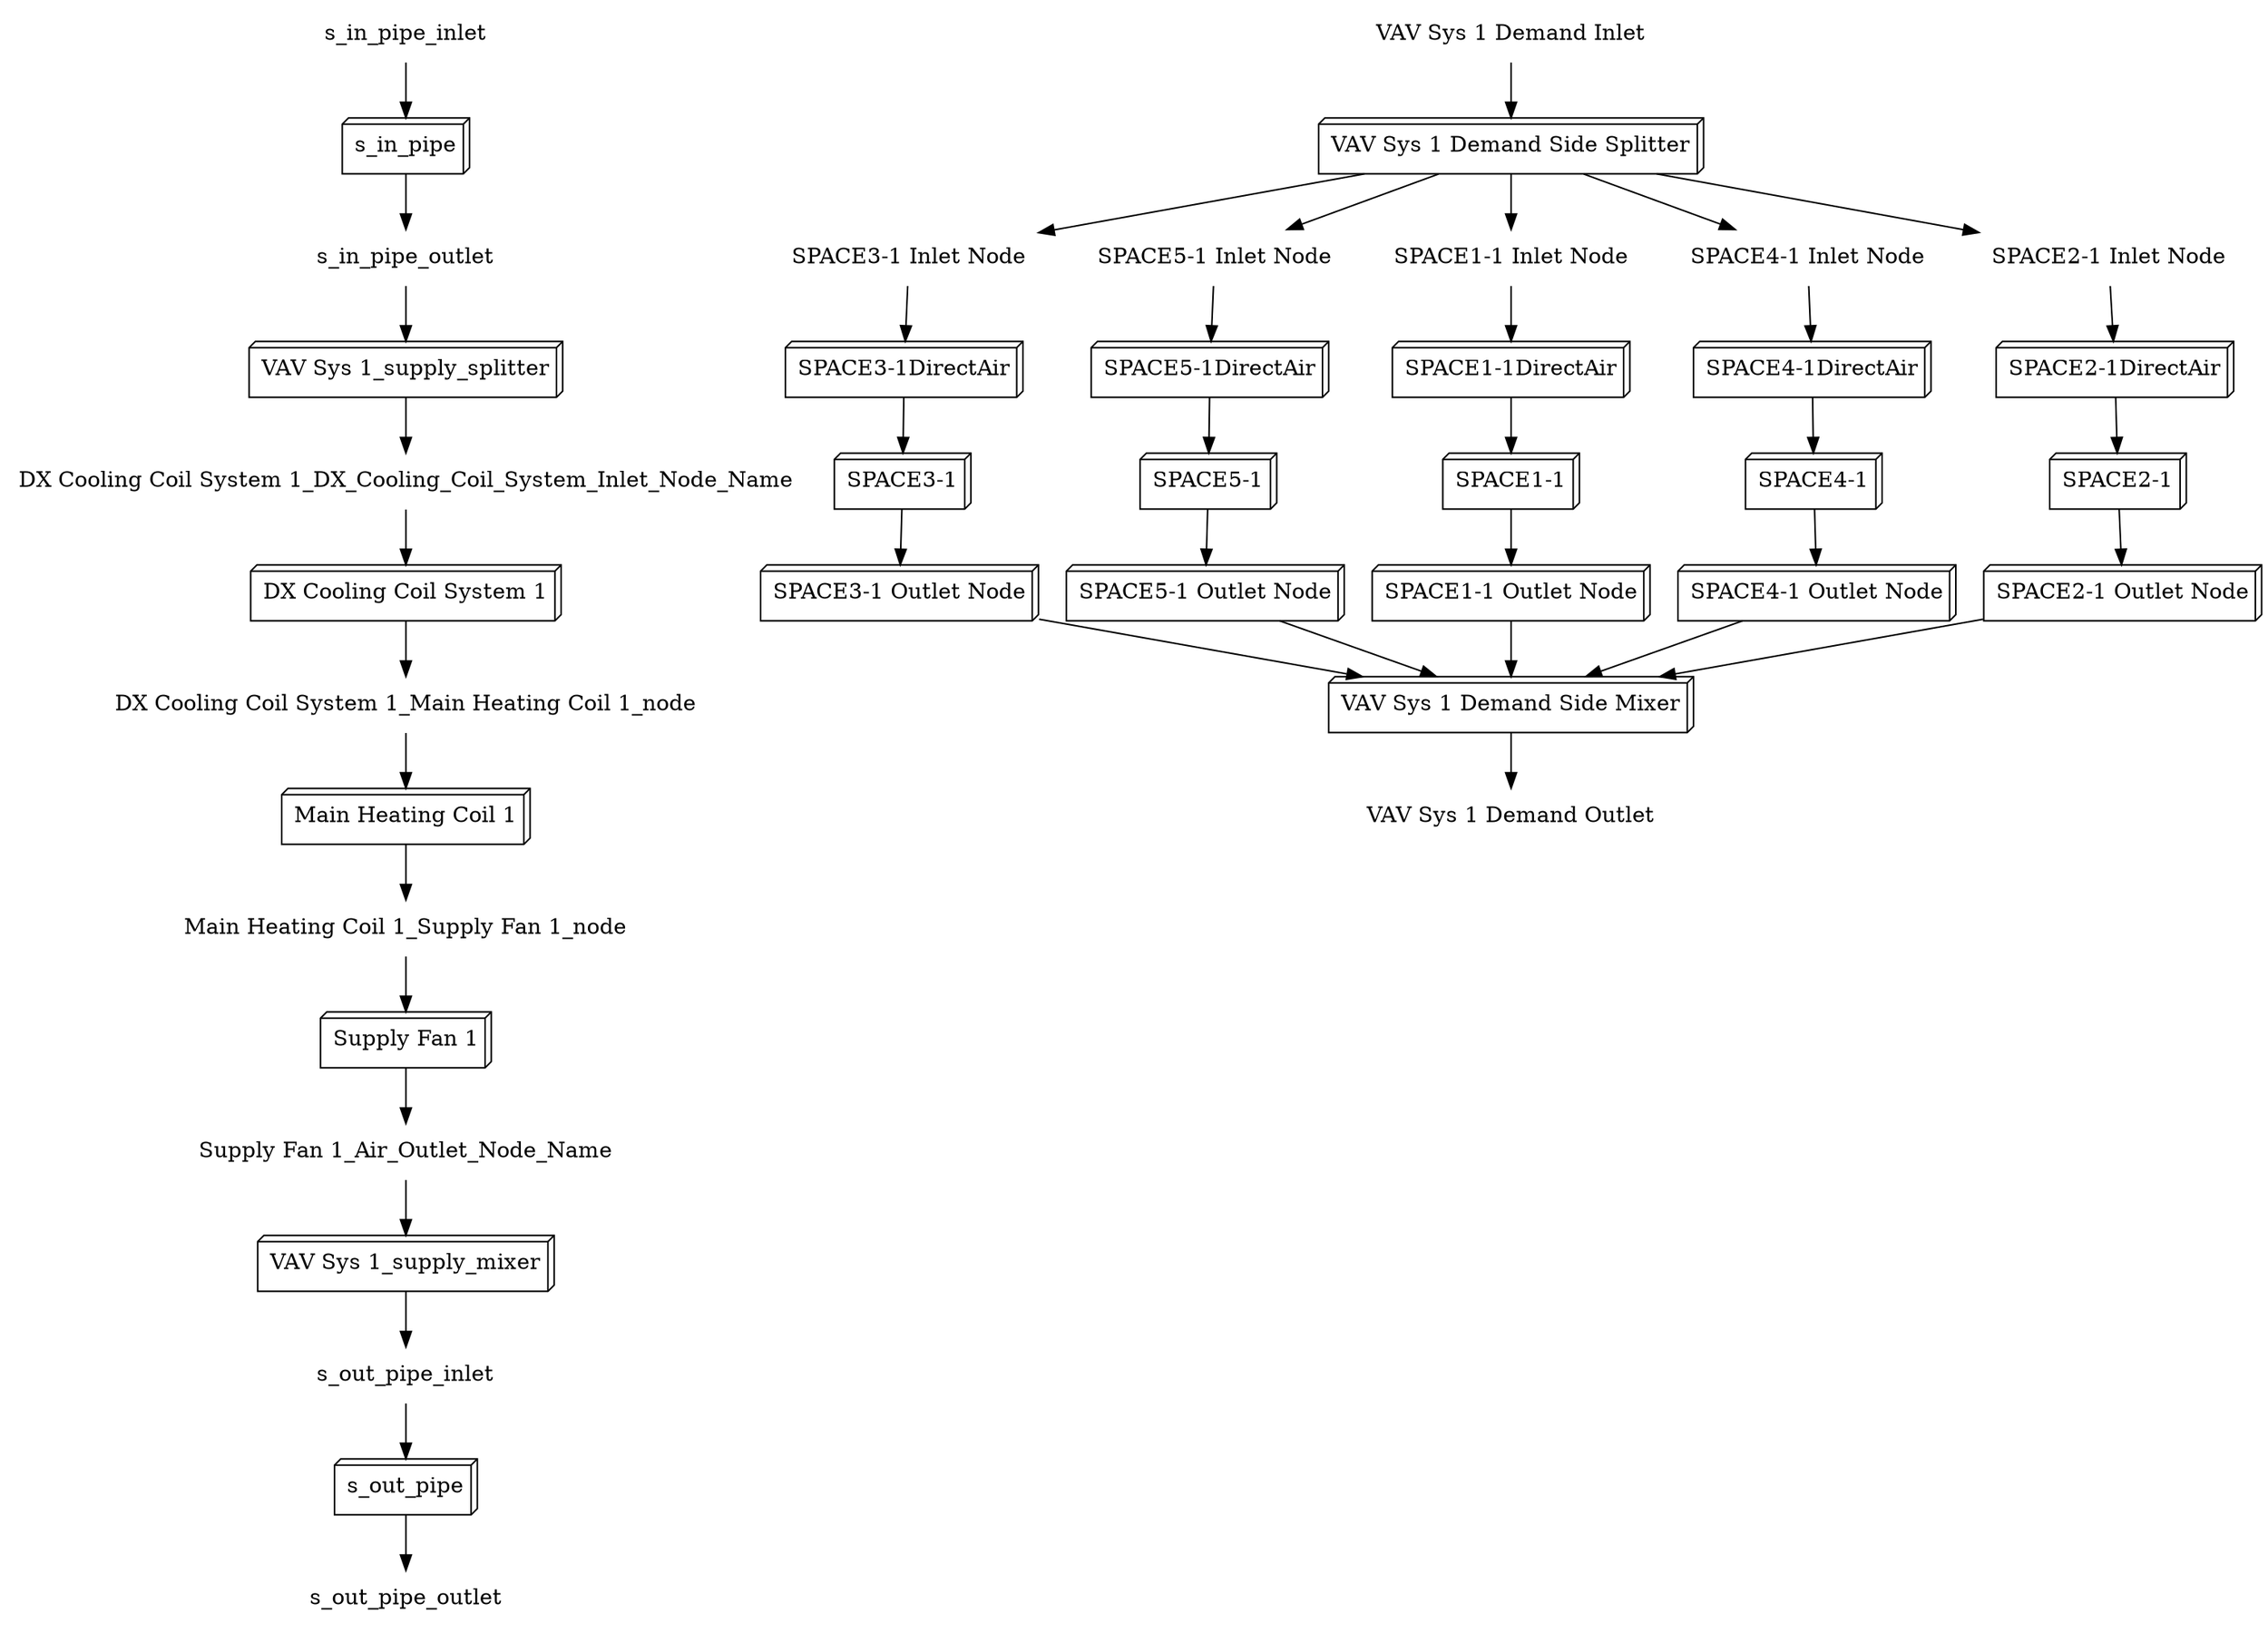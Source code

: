 digraph G {
"DX Cooling Coil System 1_Main Heating Coil 1_node" [shape=plaintext, label="DX Cooling Coil System 1_Main Heating Coil 1_node"];
"SPACE4-1 Outlet Node" [shape=plaintext, label="SPACE4-1 Outlet Node"];
"SPACE3-1 Outlet Node" [shape=plaintext, label="SPACE3-1 Outlet Node"];
"SPACE3-1 Inlet Node" [shape=plaintext, label="SPACE3-1 Inlet Node"];
"Supply Fan 1" [shape=box3d, label="Supply Fan 1"];
"VAV Sys 1 Demand Inlet" [shape=plaintext, label="VAV Sys 1 Demand Inlet"];
"SPACE1-1DirectAir" [shape=box3d, label="SPACE1-1DirectAir"];
"SPACE5-1DirectAir" [shape=box3d, label="SPACE5-1DirectAir"];
"SPACE5-1 Outlet Node" [shape=plaintext, label="SPACE5-1 Outlet Node"];
"VAV Sys 1 Demand Side Splitter" [shape=box3d, label="VAV Sys 1 Demand Side Splitter"];
s_in_pipe_outlet [shape=plaintext, label=s_in_pipe_outlet];
"SPACE1-1 Outlet Node" [shape=plaintext, label="SPACE1-1 Outlet Node"];
"SPACE1-1" [shape=box3d, label="SPACE1-1"];
"DX Cooling Coil System 1_DX_Cooling_Coil_System_Inlet_Node_Name" [shape=plaintext, label="DX Cooling Coil System 1_DX_Cooling_Coil_System_Inlet_Node_Name"];
"Main Heating Coil 1_Supply Fan 1_node" [shape=plaintext, label="Main Heating Coil 1_Supply Fan 1_node"];
s_out_pipe_outlet [shape=plaintext, label=s_out_pipe_outlet];
"SPACE3-1DirectAir" [shape=box3d, label="SPACE3-1DirectAir"];
"SPACE2-1" [shape=box3d, label="SPACE2-1"];
"SPACE3-1 Outlet Node" [shape=box3d, label="SPACE3-1 Outlet Node"];
"SPACE3-1" [shape=box3d, label="SPACE3-1"];
"DX Cooling Coil System 1" [shape=box3d, label="DX Cooling Coil System 1"];
"VAV Sys 1_supply_splitter" [shape=box3d, label="VAV Sys 1_supply_splitter"];
s_in_pipe [shape=box3d, label=s_in_pipe];
"SPACE5-1 Outlet Node" [shape=box3d, label="SPACE5-1 Outlet Node"];
"SPACE5-1 Inlet Node" [shape=plaintext, label="SPACE5-1 Inlet Node"];
"SPACE4-1" [shape=box3d, label="SPACE4-1"];
"VAV Sys 1_supply_mixer" [shape=box3d, label="VAV Sys 1_supply_mixer"];
s_in_pipe_inlet [shape=plaintext, label=s_in_pipe_inlet];
"Supply Fan 1_Air_Outlet_Node_Name" [shape=plaintext, label="Supply Fan 1_Air_Outlet_Node_Name"];
"VAV Sys 1 Demand Outlet" [shape=plaintext, label="VAV Sys 1 Demand Outlet"];
"SPACE4-1DirectAir" [shape=box3d, label="SPACE4-1DirectAir"];
"SPACE2-1DirectAir" [shape=box3d, label="SPACE2-1DirectAir"];
"SPACE2-1 Outlet Node" [shape=plaintext, label="SPACE2-1 Outlet Node"];
"SPACE5-1" [shape=box3d, label="SPACE5-1"];
"SPACE1-1 Inlet Node" [shape=plaintext, label="SPACE1-1 Inlet Node"];
"SPACE2-1 Outlet Node" [shape=box3d, label="SPACE2-1 Outlet Node"];
"SPACE4-1 Inlet Node" [shape=plaintext, label="SPACE4-1 Inlet Node"];
s_out_pipe_inlet [shape=plaintext, label=s_out_pipe_inlet];
"Main Heating Coil 1" [shape=box3d, label="Main Heating Coil 1"];
"VAV Sys 1 Demand Side Mixer" [shape=box3d, label="VAV Sys 1 Demand Side Mixer"];
"SPACE1-1 Outlet Node" [shape=box3d, label="SPACE1-1 Outlet Node"];
s_out_pipe [shape=box3d, label=s_out_pipe];
"SPACE2-1 Inlet Node" [shape=plaintext, label="SPACE2-1 Inlet Node"];
"SPACE4-1 Outlet Node" [shape=box3d, label="SPACE4-1 Outlet Node"];
s_in_pipe_inlet -> s_in_pipe;
s_in_pipe -> s_in_pipe_outlet;
"DX Cooling Coil System 1_DX_Cooling_Coil_System_Inlet_Node_Name" -> "DX Cooling Coil System 1";
"DX Cooling Coil System 1" -> "DX Cooling Coil System 1_Main Heating Coil 1_node";
"DX Cooling Coil System 1_Main Heating Coil 1_node" -> "Main Heating Coil 1";
"Main Heating Coil 1" -> "Main Heating Coil 1_Supply Fan 1_node";
"Main Heating Coil 1_Supply Fan 1_node" -> "Supply Fan 1";
"Supply Fan 1" -> "Supply Fan 1_Air_Outlet_Node_Name";
s_out_pipe_inlet -> s_out_pipe;
s_out_pipe -> s_out_pipe_outlet;
s_in_pipe_outlet -> "VAV Sys 1_supply_splitter";
"VAV Sys 1_supply_splitter" -> "DX Cooling Coil System 1_DX_Cooling_Coil_System_Inlet_Node_Name";
"VAV Sys 1_supply_mixer" -> s_out_pipe_inlet;
"Supply Fan 1_Air_Outlet_Node_Name" -> "VAV Sys 1_supply_mixer";
"VAV Sys 1 Demand Inlet" -> "VAV Sys 1 Demand Side Splitter";
"VAV Sys 1 Demand Side Splitter" -> "SPACE1-1 Inlet Node";
"VAV Sys 1 Demand Side Splitter" -> "SPACE2-1 Inlet Node";
"VAV Sys 1 Demand Side Splitter" -> "SPACE3-1 Inlet Node";
"VAV Sys 1 Demand Side Splitter" -> "SPACE4-1 Inlet Node";
"VAV Sys 1 Demand Side Splitter" -> "SPACE5-1 Inlet Node";
"VAV Sys 1 Demand Side Mixer" -> "VAV Sys 1 Demand Outlet";
"SPACE1-1 Outlet Node" -> "VAV Sys 1 Demand Side Mixer";
"SPACE2-1 Outlet Node" -> "VAV Sys 1 Demand Side Mixer";
"SPACE3-1 Outlet Node" -> "VAV Sys 1 Demand Side Mixer";
"SPACE4-1 Outlet Node" -> "VAV Sys 1 Demand Side Mixer";
"SPACE5-1 Outlet Node" -> "VAV Sys 1 Demand Side Mixer";
"SPACE1-1" -> "SPACE1-1 Outlet Node";
"SPACE2-1" -> "SPACE2-1 Outlet Node";
"SPACE3-1" -> "SPACE3-1 Outlet Node";
"SPACE4-1" -> "SPACE4-1 Outlet Node";
"SPACE5-1" -> "SPACE5-1 Outlet Node";
"SPACE1-1DirectAir" -> "SPACE1-1";
"SPACE2-1DirectAir" -> "SPACE2-1";
"SPACE3-1DirectAir" -> "SPACE3-1";
"SPACE4-1DirectAir" -> "SPACE4-1";
"SPACE5-1DirectAir" -> "SPACE5-1";
"SPACE1-1 Inlet Node" -> "SPACE1-1DirectAir";
"SPACE2-1 Inlet Node" -> "SPACE2-1DirectAir";
"SPACE3-1 Inlet Node" -> "SPACE3-1DirectAir";
"SPACE4-1 Inlet Node" -> "SPACE4-1DirectAir";
"SPACE5-1 Inlet Node" -> "SPACE5-1DirectAir";
}
